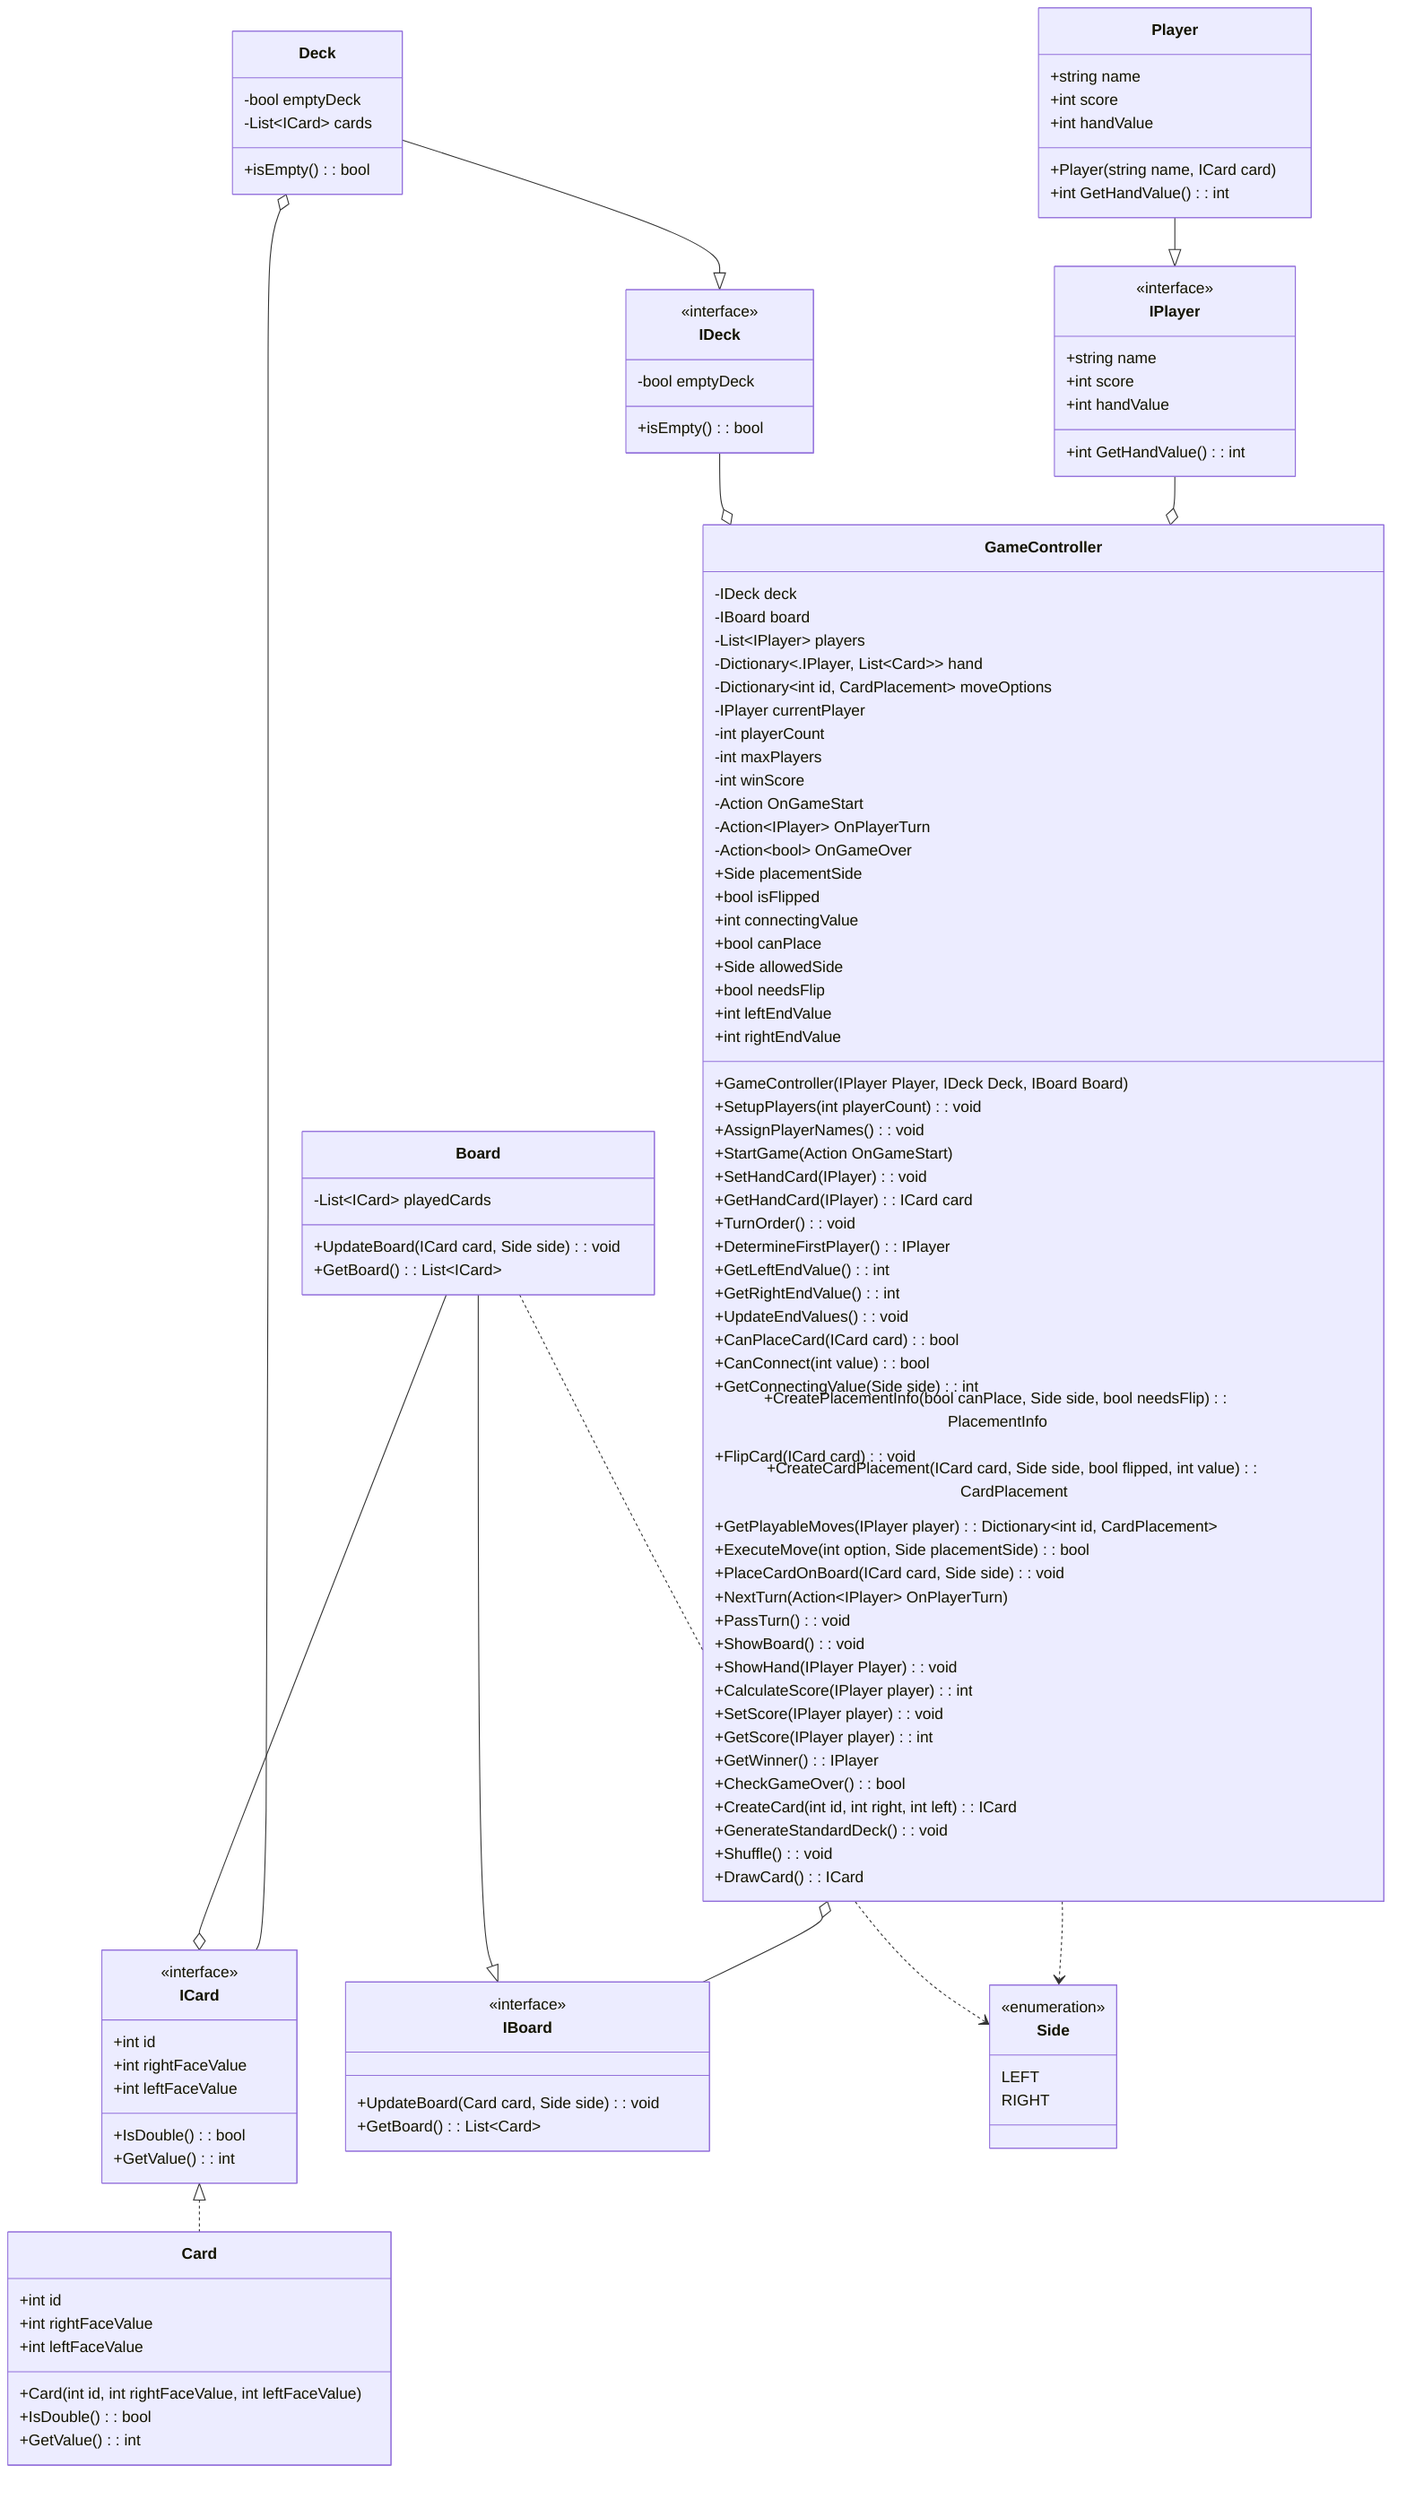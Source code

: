 classDiagram
class IPlayer{
    <<interface>>
    +string name
    +int score
    +int handValue
    +int GetHandValue() : int
}
class Player{
    +string name
    +int score
    +int handValue
    +Player(string name, ICard card)
    +int GetHandValue() : int
}
class ICard{
    <<interface>>
    +int id
    +int rightFaceValue
    +int leftFaceValue 
    +IsDouble() : bool
    +GetValue() : int
}
class IDeck{
    <<interface>>
    -bool emptyDeck
    +isEmpty() : bool
}
class IBoard{
    <<interface>>
    +UpdateBoard(Card card, Side side) : void
    +GetBoard() : List~Card~
}
class Deck{
    -bool emptyDeck
    -List~ICard~ cards
    +isEmpty() : bool
}
class Board{
    -List~ICard~ playedCards
    +UpdateBoard(ICard card, Side side) : void
    +GetBoard() : List~ICard~
}
class Card{
    +int id
    +int rightFaceValue
    +int leftFaceValue   
    +Card(int id, int rightFaceValue, int leftFaceValue) 
    +IsDouble() : bool
    +GetValue() : int
}
class Side{
    <<enumeration>>
    LEFT
    RIGHT
}
class GameController{
    -IDeck deck
    -IBoard board
    -List~IPlayer~ players
    -Dictionary<.IPlayer, List~Card~> hand
    -Dictionary~int id, CardPlacement~ moveOptions
    -IPlayer currentPlayer
    -int playerCount
    -int maxPlayers
    -int winScore
    -Action OnGameStart
    -Action~IPlayer~ OnPlayerTurn
    -Action~bool~ OnGameOver
    +Side placementSide
    +bool isFlipped
    +int connectingValue
    +bool canPlace
    +Side allowedSide
    +bool needsFlip
    +int leftEndValue
    +int rightEndValue
    +GameController(IPlayer Player, IDeck Deck, IBoard Board)
    +SetupPlayers(int playerCount) : void
    +AssignPlayerNames() : void
    +StartGame(Action OnGameStart)
    +SetHandCard(IPlayer): void
    +GetHandCard(IPlayer): ICard card 
    +TurnOrder() : void
    +DetermineFirstPlayer() : IPlayer
    +GetLeftEndValue() : int
    +GetRightEndValue() : int
    +UpdateEndValues() : void
    +CanPlaceCard(ICard card) : bool
    +CanConnect(int value) : bool
    +GetConnectingValue(Side side) : int
    +CreatePlacementInfo(bool canPlace, Side side, bool needsFlip) : PlacementInfo
    +FlipCard(ICard card) : void
    +CreateCardPlacement(ICard card, Side side, bool flipped, int value) : CardPlacement
    +GetPlayableMoves(IPlayer player) : Dictionary~int id, CardPlacement~
    +ExecuteMove(int option, Side placementSide) : bool
    +PlaceCardOnBoard(ICard card, Side side) : void
    +NextTurn(Action~IPlayer~ OnPlayerTurn)
    +PassTurn() : void
    +ShowBoard() : void
    +ShowHand(IPlayer Player): void 
    +CalculateScore(IPlayer player) : int
    +SetScore(IPlayer player) : void
    +GetScore(IPlayer player) : int
    +GetWinner() : IPlayer
    +CheckGameOver() : bool
    +CreateCard(int id, int right, int left) : ICard
    +GenerateStandardDeck() : void
    +Shuffle() : void
    +DrawCard() : ICard
}
IPlayer --o GameController 
IDeck --o GameController
GameController o-- IBoard
Deck --|> IDeck 
Board --|> IBoard 
Player --|> IPlayer 
Deck o-- ICard
Board --o ICard
ICard <|.. Card 
GameController ..> Side
Board ..> Side